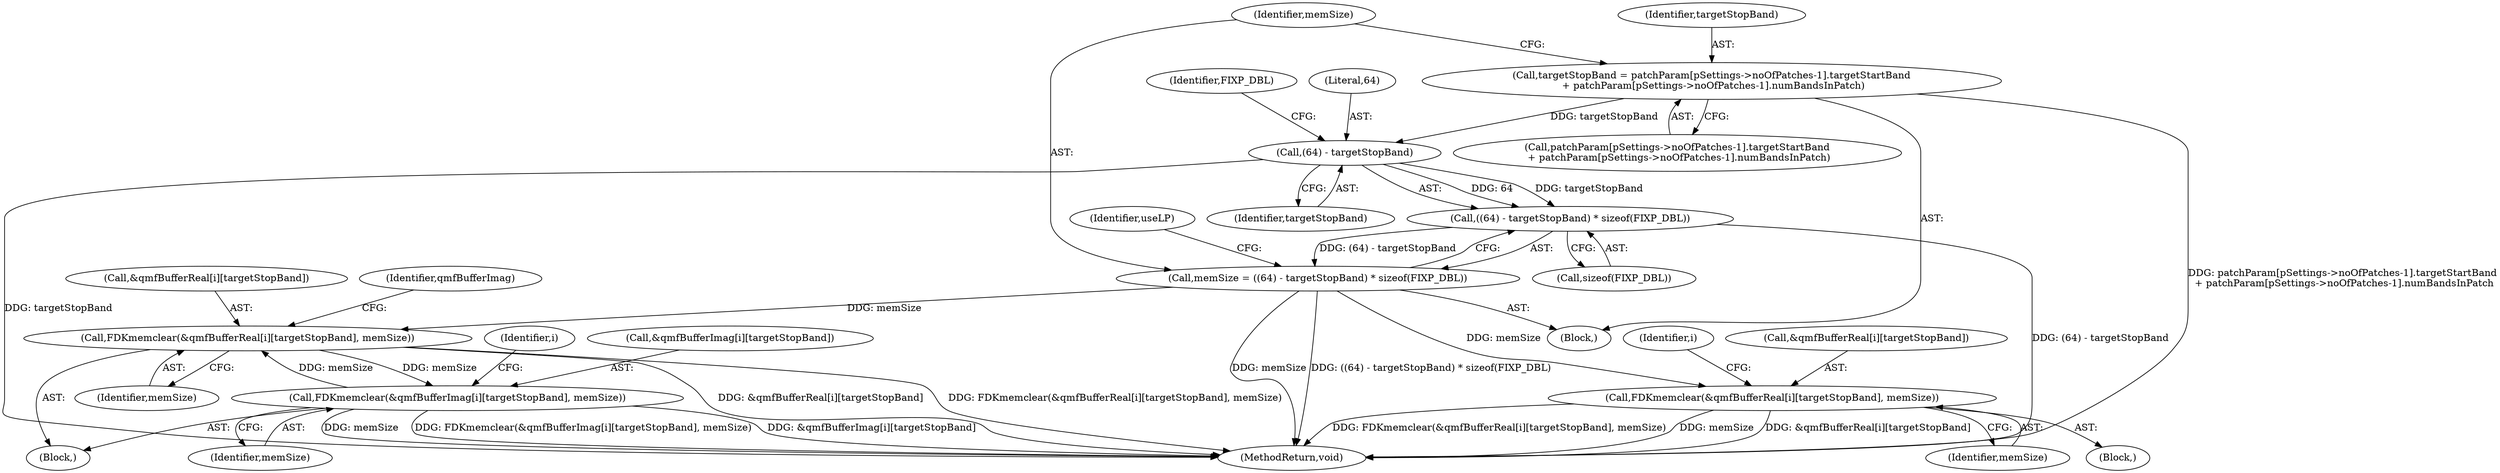 digraph "0_Android_8e3be529372892e20ccf196809bc73276c822189@integer" {
"1000277" [label="(Call,targetStopBand = patchParam[pSettings->noOfPatches-1].targetStartBand\n + patchParam[pSettings->noOfPatches-1].numBandsInPatch)"];
"1000302" [label="(Call,(64) - targetStopBand)"];
"1000301" [label="(Call,((64) - targetStopBand) * sizeof(FIXP_DBL))"];
"1000299" [label="(Call,memSize = ((64) - targetStopBand) * sizeof(FIXP_DBL))"];
"1000321" [label="(Call,FDKmemclear(&qmfBufferReal[i][targetStopBand], memSize))"];
"1000329" [label="(Call,FDKmemclear(&qmfBufferImag[i][targetStopBand], memSize))"];
"1000348" [label="(Call,FDKmemclear(&qmfBufferReal[i][targetStopBand], memSize))"];
"1000306" [label="(Identifier,FIXP_DBL)"];
"1000330" [label="(Call,&qmfBufferImag[i][targetStopBand])"];
"1000321" [label="(Call,FDKmemclear(&qmfBufferReal[i][targetStopBand], memSize))"];
"1000278" [label="(Identifier,targetStopBand)"];
"1000279" [label="(Call,patchParam[pSettings->noOfPatches-1].targetStartBand\n + patchParam[pSettings->noOfPatches-1].numBandsInPatch)"];
"1000320" [label="(Block,)"];
"1000302" [label="(Call,(64) - targetStopBand)"];
"1000305" [label="(Call,sizeof(FIXP_DBL))"];
"1000322" [label="(Call,&qmfBufferReal[i][targetStopBand])"];
"1000348" [label="(Call,FDKmemclear(&qmfBufferReal[i][targetStopBand], memSize))"];
"1000304" [label="(Identifier,targetStopBand)"];
"1000355" [label="(Identifier,memSize)"];
"1000328" [label="(Identifier,memSize)"];
"1002020" [label="(MethodReturn,void)"];
"1000346" [label="(Identifier,i)"];
"1000303" [label="(Literal,64)"];
"1000347" [label="(Block,)"];
"1000299" [label="(Call,memSize = ((64) - targetStopBand) * sizeof(FIXP_DBL))"];
"1000329" [label="(Call,FDKmemclear(&qmfBufferImag[i][targetStopBand], memSize))"];
"1000277" [label="(Call,targetStopBand = patchParam[pSettings->noOfPatches-1].targetStartBand\n + patchParam[pSettings->noOfPatches-1].numBandsInPatch)"];
"1000336" [label="(Identifier,memSize)"];
"1000300" [label="(Identifier,memSize)"];
"1000309" [label="(Identifier,useLP)"];
"1000178" [label="(Block,)"];
"1000301" [label="(Call,((64) - targetStopBand) * sizeof(FIXP_DBL))"];
"1000349" [label="(Call,&qmfBufferReal[i][targetStopBand])"];
"1000319" [label="(Identifier,i)"];
"1000333" [label="(Identifier,qmfBufferImag)"];
"1000277" -> "1000178"  [label="AST: "];
"1000277" -> "1000279"  [label="CFG: "];
"1000278" -> "1000277"  [label="AST: "];
"1000279" -> "1000277"  [label="AST: "];
"1000300" -> "1000277"  [label="CFG: "];
"1000277" -> "1002020"  [label="DDG: patchParam[pSettings->noOfPatches-1].targetStartBand\n + patchParam[pSettings->noOfPatches-1].numBandsInPatch"];
"1000277" -> "1000302"  [label="DDG: targetStopBand"];
"1000302" -> "1000301"  [label="AST: "];
"1000302" -> "1000304"  [label="CFG: "];
"1000303" -> "1000302"  [label="AST: "];
"1000304" -> "1000302"  [label="AST: "];
"1000306" -> "1000302"  [label="CFG: "];
"1000302" -> "1002020"  [label="DDG: targetStopBand"];
"1000302" -> "1000301"  [label="DDG: 64"];
"1000302" -> "1000301"  [label="DDG: targetStopBand"];
"1000301" -> "1000299"  [label="AST: "];
"1000301" -> "1000305"  [label="CFG: "];
"1000305" -> "1000301"  [label="AST: "];
"1000299" -> "1000301"  [label="CFG: "];
"1000301" -> "1002020"  [label="DDG: (64) - targetStopBand"];
"1000301" -> "1000299"  [label="DDG: (64) - targetStopBand"];
"1000299" -> "1000178"  [label="AST: "];
"1000300" -> "1000299"  [label="AST: "];
"1000309" -> "1000299"  [label="CFG: "];
"1000299" -> "1002020"  [label="DDG: ((64) - targetStopBand) * sizeof(FIXP_DBL)"];
"1000299" -> "1002020"  [label="DDG: memSize"];
"1000299" -> "1000321"  [label="DDG: memSize"];
"1000299" -> "1000348"  [label="DDG: memSize"];
"1000321" -> "1000320"  [label="AST: "];
"1000321" -> "1000328"  [label="CFG: "];
"1000322" -> "1000321"  [label="AST: "];
"1000328" -> "1000321"  [label="AST: "];
"1000333" -> "1000321"  [label="CFG: "];
"1000321" -> "1002020"  [label="DDG: &qmfBufferReal[i][targetStopBand]"];
"1000321" -> "1002020"  [label="DDG: FDKmemclear(&qmfBufferReal[i][targetStopBand], memSize)"];
"1000329" -> "1000321"  [label="DDG: memSize"];
"1000321" -> "1000329"  [label="DDG: memSize"];
"1000329" -> "1000320"  [label="AST: "];
"1000329" -> "1000336"  [label="CFG: "];
"1000330" -> "1000329"  [label="AST: "];
"1000336" -> "1000329"  [label="AST: "];
"1000319" -> "1000329"  [label="CFG: "];
"1000329" -> "1002020"  [label="DDG: memSize"];
"1000329" -> "1002020"  [label="DDG: FDKmemclear(&qmfBufferImag[i][targetStopBand], memSize)"];
"1000329" -> "1002020"  [label="DDG: &qmfBufferImag[i][targetStopBand]"];
"1000348" -> "1000347"  [label="AST: "];
"1000348" -> "1000355"  [label="CFG: "];
"1000349" -> "1000348"  [label="AST: "];
"1000355" -> "1000348"  [label="AST: "];
"1000346" -> "1000348"  [label="CFG: "];
"1000348" -> "1002020"  [label="DDG: &qmfBufferReal[i][targetStopBand]"];
"1000348" -> "1002020"  [label="DDG: FDKmemclear(&qmfBufferReal[i][targetStopBand], memSize)"];
"1000348" -> "1002020"  [label="DDG: memSize"];
}
